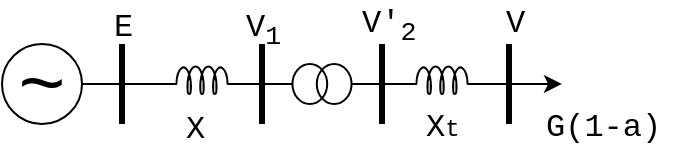 <mxfile version="10.6.7" type="github"><diagram id="P36UtzI4QQhE8Zmxxwr_" name="Page-1"><mxGraphModel dx="387" dy="217" grid="1" gridSize="10" guides="1" tooltips="1" connect="1" arrows="1" fold="1" page="1" pageScale="1" pageWidth="827" pageHeight="1169" math="0" shadow="0"><root><mxCell id="0"/><mxCell id="1" parent="0"/><mxCell id="DJpVa-fgsLqBEm2zw5UG-8" style="edgeStyle=orthogonalEdgeStyle;rounded=0;orthogonalLoop=1;jettySize=auto;html=1;exitX=1;exitY=0.5;exitDx=0;exitDy=0;entryX=0;entryY=0.645;entryDx=0;entryDy=0;entryPerimeter=0;strokeWidth=1;endArrow=none;endFill=0;" edge="1" parent="1" source="DJpVa-fgsLqBEm2zw5UG-2" target="DJpVa-fgsLqBEm2zw5UG-4"><mxGeometry relative="1" as="geometry"/></mxCell><mxCell id="DJpVa-fgsLqBEm2zw5UG-2" value="" style="ellipse;whiteSpace=wrap;html=1;aspect=fixed;fillColor=none;" vertex="1" parent="1"><mxGeometry x="160" y="200" width="40" height="40" as="geometry"/></mxCell><mxCell id="DJpVa-fgsLqBEm2zw5UG-3" value="&lt;font style=&quot;font-size: 40px&quot; face=&quot;Courier New&quot;&gt;~&lt;/font&gt;" style="text;html=1;resizable=0;points=[];autosize=1;align=left;verticalAlign=top;spacingTop=-4;" vertex="1" parent="1"><mxGeometry x="166" y="196" width="40" height="20" as="geometry"/></mxCell><mxCell id="DJpVa-fgsLqBEm2zw5UG-9" style="edgeStyle=orthogonalEdgeStyle;rounded=0;orthogonalLoop=1;jettySize=auto;html=1;exitX=1;exitY=0.645;exitDx=0;exitDy=0;exitPerimeter=0;entryX=0;entryY=0.5;entryDx=0;entryDy=0;entryPerimeter=0;endArrow=none;endFill=0;strokeWidth=1;" edge="1" parent="1" source="DJpVa-fgsLqBEm2zw5UG-4" target="DJpVa-fgsLqBEm2zw5UG-6"><mxGeometry relative="1" as="geometry"/></mxCell><mxCell id="DJpVa-fgsLqBEm2zw5UG-4" value="" style="pointerEvents=1;verticalLabelPosition=bottom;shadow=0;dashed=0;align=center;fillColor=#ffffff;html=1;verticalAlign=top;strokeWidth=1;shape=mxgraph.electrical.inductors.inductor_5;" vertex="1" parent="1"><mxGeometry x="240" y="211" width="40" height="14" as="geometry"/></mxCell><mxCell id="DJpVa-fgsLqBEm2zw5UG-11" style="edgeStyle=orthogonalEdgeStyle;rounded=0;orthogonalLoop=1;jettySize=auto;html=1;exitX=1;exitY=0.645;exitDx=0;exitDy=0;exitPerimeter=0;endArrow=classic;endFill=1;strokeWidth=1;" edge="1" parent="1" source="DJpVa-fgsLqBEm2zw5UG-5"><mxGeometry relative="1" as="geometry"><mxPoint x="440" y="219.944" as="targetPoint"/></mxGeometry></mxCell><mxCell id="DJpVa-fgsLqBEm2zw5UG-5" value="" style="pointerEvents=1;verticalLabelPosition=bottom;shadow=0;dashed=0;align=center;fillColor=#ffffff;html=1;verticalAlign=top;strokeWidth=1;shape=mxgraph.electrical.inductors.inductor_5;" vertex="1" parent="1"><mxGeometry x="360" y="211" width="40" height="14" as="geometry"/></mxCell><mxCell id="DJpVa-fgsLqBEm2zw5UG-10" style="edgeStyle=orthogonalEdgeStyle;rounded=0;orthogonalLoop=1;jettySize=auto;html=1;exitX=1;exitY=0.5;exitDx=0;exitDy=0;exitPerimeter=0;entryX=0;entryY=0.645;entryDx=0;entryDy=0;entryPerimeter=0;endArrow=none;endFill=0;strokeWidth=1;" edge="1" parent="1" source="DJpVa-fgsLqBEm2zw5UG-6" target="DJpVa-fgsLqBEm2zw5UG-5"><mxGeometry relative="1" as="geometry"/></mxCell><mxCell id="DJpVa-fgsLqBEm2zw5UG-6" value="" style="pointerEvents=1;verticalLabelPosition=bottom;shadow=0;dashed=0;align=center;fillColor=#ffffff;html=1;verticalAlign=top;strokeWidth=1;shape=mxgraph.electrical.inductors.potential_transformer_2;" vertex="1" parent="1"><mxGeometry x="300" y="210" width="40" height="20" as="geometry"/></mxCell><mxCell id="DJpVa-fgsLqBEm2zw5UG-7" value="" style="endArrow=none;html=1;strokeWidth=3;" edge="1" parent="1"><mxGeometry width="50" height="50" relative="1" as="geometry"><mxPoint x="220" y="240" as="sourcePoint"/><mxPoint x="220" y="200" as="targetPoint"/></mxGeometry></mxCell><mxCell id="DJpVa-fgsLqBEm2zw5UG-12" value="" style="endArrow=none;html=1;strokeWidth=3;" edge="1" parent="1"><mxGeometry width="50" height="50" relative="1" as="geometry"><mxPoint x="290.0" y="240" as="sourcePoint"/><mxPoint x="290.0" y="200" as="targetPoint"/></mxGeometry></mxCell><mxCell id="DJpVa-fgsLqBEm2zw5UG-13" value="" style="endArrow=none;html=1;strokeWidth=3;" edge="1" parent="1"><mxGeometry width="50" height="50" relative="1" as="geometry"><mxPoint x="350.0" y="240" as="sourcePoint"/><mxPoint x="350.0" y="200" as="targetPoint"/></mxGeometry></mxCell><mxCell id="DJpVa-fgsLqBEm2zw5UG-14" value="" style="endArrow=none;html=1;strokeWidth=3;" edge="1" parent="1"><mxGeometry width="50" height="50" relative="1" as="geometry"><mxPoint x="413.5" y="240" as="sourcePoint"/><mxPoint x="413.5" y="200" as="targetPoint"/></mxGeometry></mxCell><mxCell id="DJpVa-fgsLqBEm2zw5UG-15" value="&lt;font style=&quot;font-size: 16px&quot; face=&quot;Courier New&quot;&gt;E&lt;/font&gt;" style="text;html=1;resizable=0;points=[];autosize=1;align=left;verticalAlign=top;spacingTop=-4;" vertex="1" parent="1"><mxGeometry x="214" y="180" width="30" height="20" as="geometry"/></mxCell><mxCell id="DJpVa-fgsLqBEm2zw5UG-16" value="&lt;font style=&quot;font-size: 16px&quot; face=&quot;Courier New&quot;&gt;V&lt;sub&gt;1&lt;/sub&gt;&lt;/font&gt;" style="text;html=1;resizable=0;points=[];autosize=1;align=left;verticalAlign=top;spacingTop=-4;" vertex="1" parent="1"><mxGeometry x="280" y="180" width="30" height="20" as="geometry"/></mxCell><mxCell id="DJpVa-fgsLqBEm2zw5UG-17" value="&lt;font style=&quot;font-size: 16px&quot; face=&quot;Courier New&quot;&gt;V'&lt;sub&gt;2&lt;/sub&gt;&lt;/font&gt;" style="text;html=1;resizable=0;points=[];autosize=1;align=left;verticalAlign=top;spacingTop=-4;" vertex="1" parent="1"><mxGeometry x="338" y="178" width="40" height="20" as="geometry"/></mxCell><mxCell id="DJpVa-fgsLqBEm2zw5UG-18" value="&lt;font style=&quot;font-size: 16px&quot; face=&quot;Courier New&quot;&gt;V&lt;/font&gt;" style="text;html=1;resizable=0;points=[];autosize=1;align=left;verticalAlign=top;spacingTop=-4;" vertex="1" parent="1"><mxGeometry x="410" y="178" width="30" height="20" as="geometry"/></mxCell><mxCell id="DJpVa-fgsLqBEm2zw5UG-19" value="&lt;font style=&quot;font-size: 16px&quot; face=&quot;Courier New&quot;&gt;X&lt;/font&gt;" style="text;html=1;resizable=0;points=[];autosize=1;align=left;verticalAlign=top;spacingTop=-4;" vertex="1" parent="1"><mxGeometry x="250" y="231" width="30" height="20" as="geometry"/></mxCell><mxCell id="DJpVa-fgsLqBEm2zw5UG-20" value="&lt;font style=&quot;font-size: 16px&quot; face=&quot;Courier New&quot;&gt;X&lt;/font&gt;&lt;font face=&quot;Courier New&quot;&gt;t&lt;/font&gt;" style="text;html=1;resizable=0;points=[];autosize=1;align=left;verticalAlign=top;spacingTop=-4;" vertex="1" parent="1"><mxGeometry x="370" y="230" width="30" height="20" as="geometry"/></mxCell><mxCell id="DJpVa-fgsLqBEm2zw5UG-21" value="&lt;font style=&quot;font-size: 16px&quot; face=&quot;Courier New&quot;&gt;G(1-a)&lt;/font&gt;" style="text;html=1;resizable=0;points=[];autosize=1;align=left;verticalAlign=top;spacingTop=-4;" vertex="1" parent="1"><mxGeometry x="430" y="230" width="70" height="20" as="geometry"/></mxCell></root></mxGraphModel></diagram></mxfile>